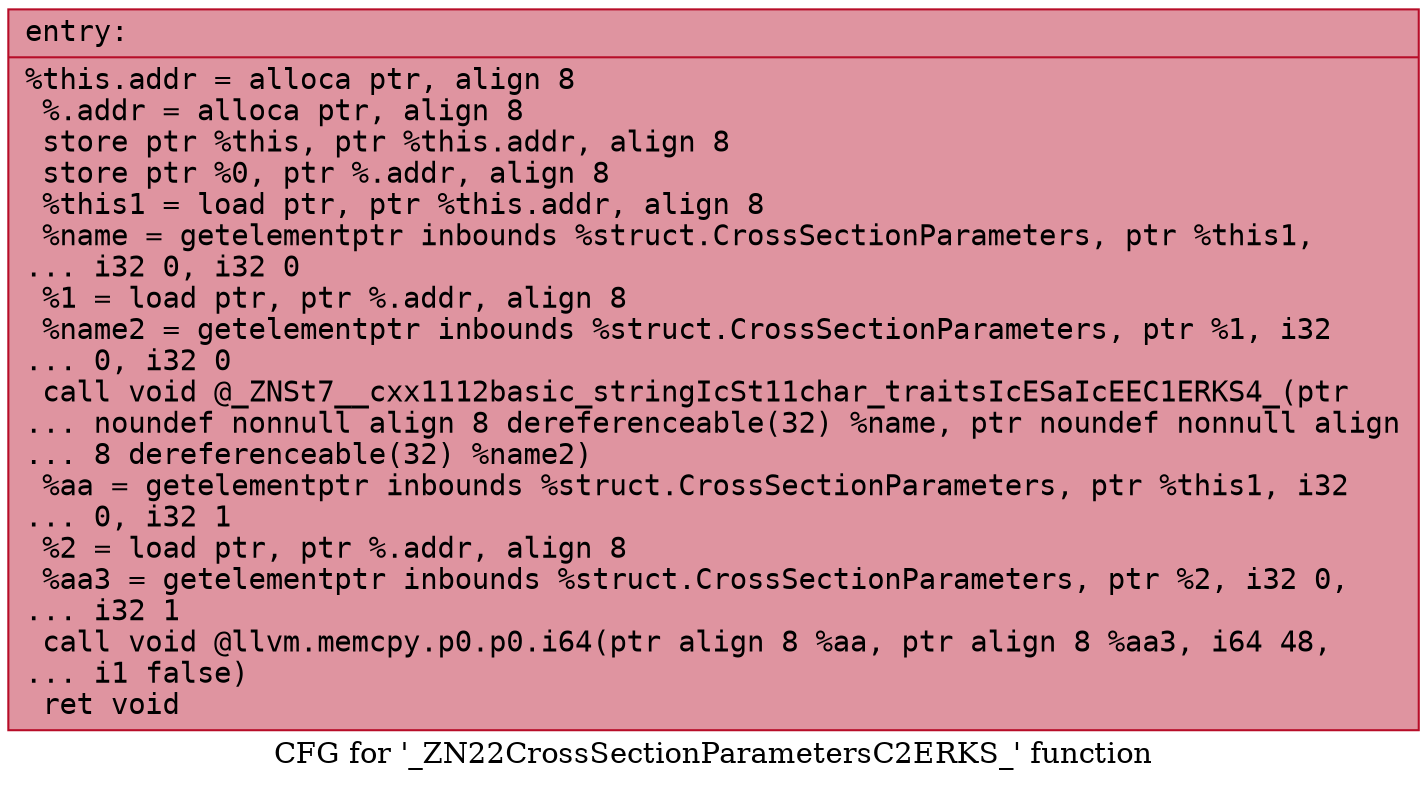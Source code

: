 digraph "CFG for '_ZN22CrossSectionParametersC2ERKS_' function" {
	label="CFG for '_ZN22CrossSectionParametersC2ERKS_' function";

	Node0x564271a18610 [shape=record,color="#b70d28ff", style=filled, fillcolor="#b70d2870" fontname="Courier",label="{entry:\l|  %this.addr = alloca ptr, align 8\l  %.addr = alloca ptr, align 8\l  store ptr %this, ptr %this.addr, align 8\l  store ptr %0, ptr %.addr, align 8\l  %this1 = load ptr, ptr %this.addr, align 8\l  %name = getelementptr inbounds %struct.CrossSectionParameters, ptr %this1,\l... i32 0, i32 0\l  %1 = load ptr, ptr %.addr, align 8\l  %name2 = getelementptr inbounds %struct.CrossSectionParameters, ptr %1, i32\l... 0, i32 0\l  call void @_ZNSt7__cxx1112basic_stringIcSt11char_traitsIcESaIcEEC1ERKS4_(ptr\l... noundef nonnull align 8 dereferenceable(32) %name, ptr noundef nonnull align\l... 8 dereferenceable(32) %name2)\l  %aa = getelementptr inbounds %struct.CrossSectionParameters, ptr %this1, i32\l... 0, i32 1\l  %2 = load ptr, ptr %.addr, align 8\l  %aa3 = getelementptr inbounds %struct.CrossSectionParameters, ptr %2, i32 0,\l... i32 1\l  call void @llvm.memcpy.p0.p0.i64(ptr align 8 %aa, ptr align 8 %aa3, i64 48,\l... i1 false)\l  ret void\l}"];
}
